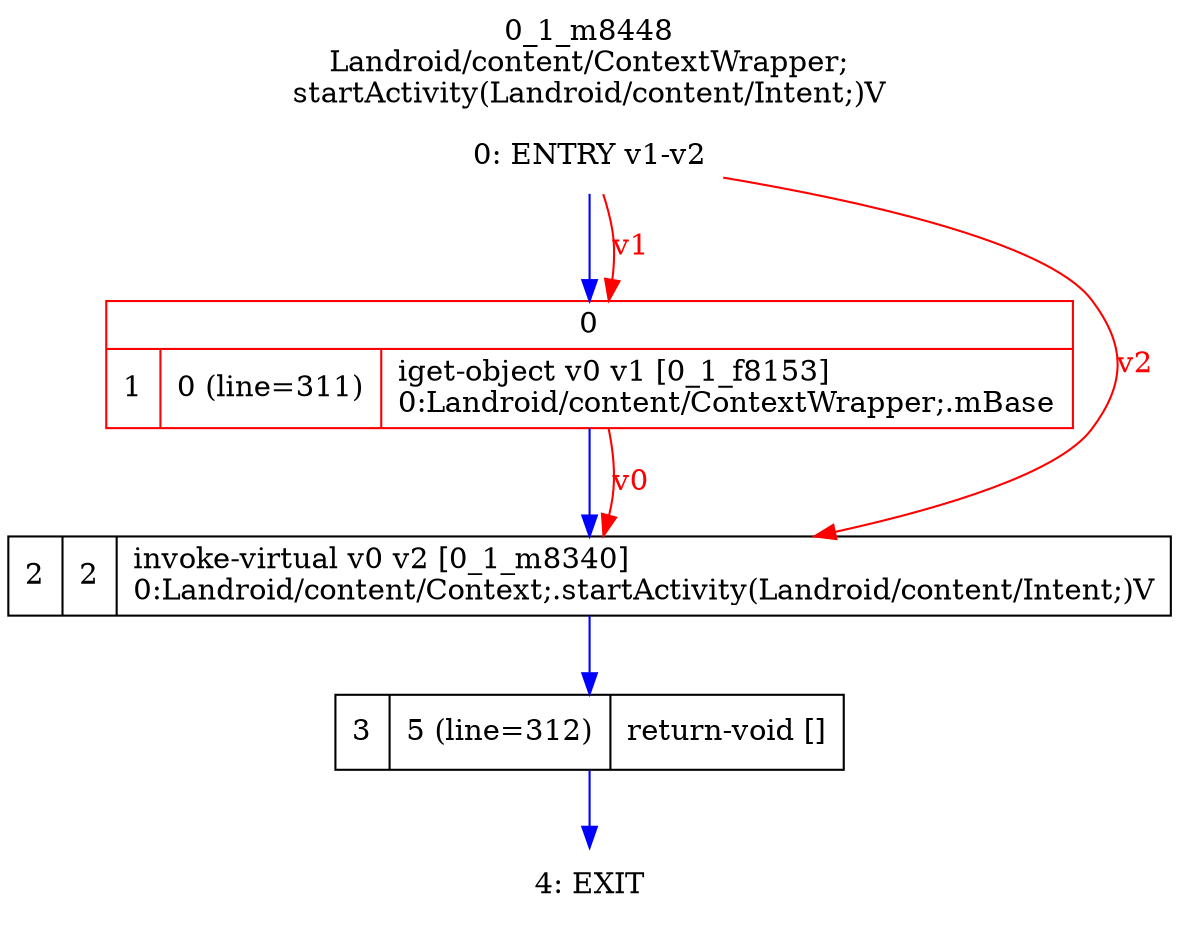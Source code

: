 digraph G {
rankdir=UD;
labelloc=t;
label="0_1_m8448\nLandroid/content/ContextWrapper;
startActivity(Landroid/content/Intent;)V";
0[label="0: ENTRY v1-v2",shape=plaintext];
1[label="{0|{1|0 (line=311)|iget-object v0 v1 [0_1_f8153]\l0:Landroid/content/ContextWrapper;.mBase\l}}",shape=record, color=red];
2[label="2|2|invoke-virtual v0 v2 [0_1_m8340]\l0:Landroid/content/Context;.startActivity(Landroid/content/Intent;)V\l",shape=record,URL="0_1_m8340.dot"];
3[label="3|5 (line=312)|return-void []\l",shape=record];
4[label="4: EXIT",shape=plaintext];
0->1 [color=blue, fontcolor=blue,weight=100, taillabel=""];
1->2 [color=blue, fontcolor=blue,weight=100, taillabel=""];
2->3 [color=blue, fontcolor=blue,weight=100, taillabel=""];
3->4 [color=blue, fontcolor=blue,weight=100, taillabel=""];
0->1 [color=red, fontcolor=red, label="v1"];
0->2 [color=red, fontcolor=red, label="v2"];
1->2 [color=red, fontcolor=red, label="v0"];
}
